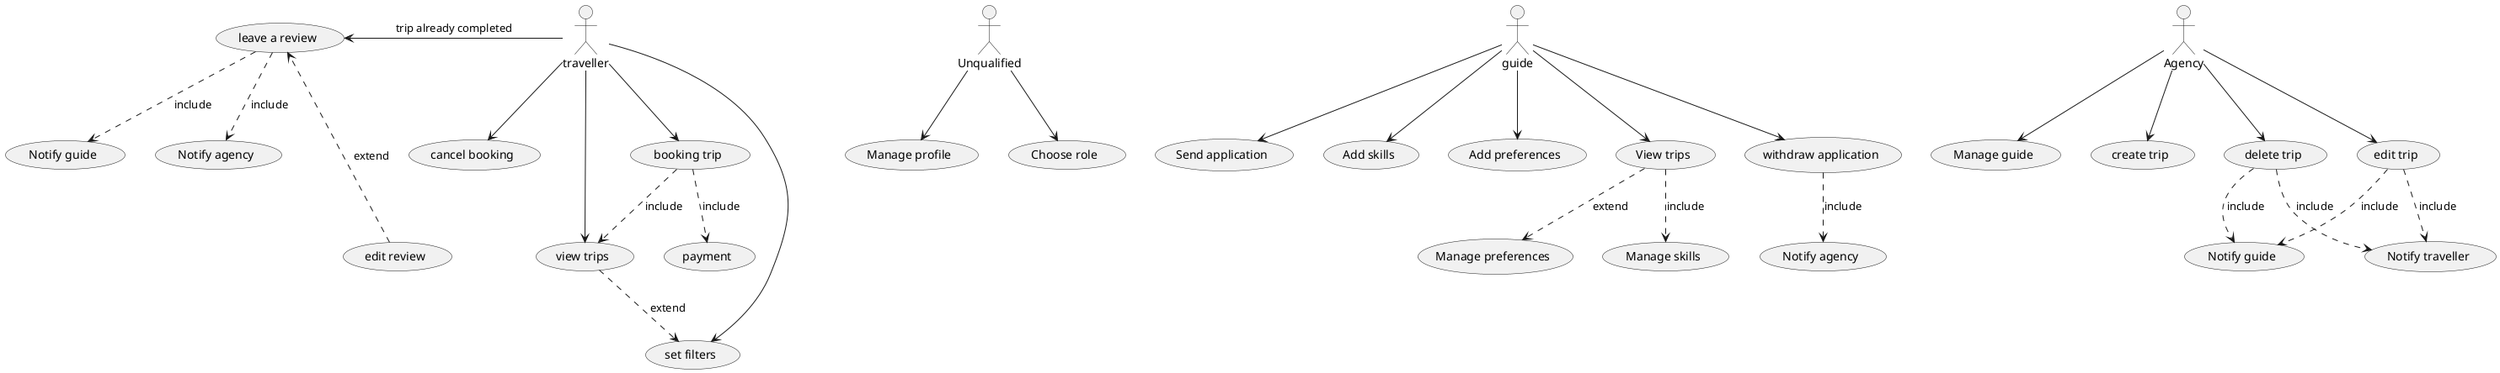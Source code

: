 @startuml
'https://plantuml.com/use-case-diagram

:traveller: as tr
:Unqualified:
:guide: as gu
:Agency: as ag

:Unqualified: --> (Manage profile)
:Unqualified: --> (Choose role)

tr --> (cancel booking)
tr --> (view trips)
tr --> (booking trip)
tr --> (set filters)
tr -left-> (leave a review) : trip already completed

(view trips) ..>(set filters) : extend
(booking trip) ..> (view trips) : include
(booking trip) ..> (payment) : include

(edit review) ..> (leave a review) : extend
(cancel booking) -[hidden]-> (edit review)
(Notify guide) as ngt
(Notify agency) as nat
(leave a review) ..> ngt : include
(leave a review) ..> nat : include

gu --> (Send application)
gu --> (Add skills)
gu --> (Add preferences)
gu --> (View trips)
gu --> (withdraw application)

(View trips) ..> (Manage preferences) : extend
(View trips) ..> (Manage skills) : include
(withdraw application) ..> (Notify agency) : include

ag --> (Manage guide)
ag --> (create trip)
ag --> (delete trip)
ag --> (edit trip)

(delete trip) ..> (Notify guide) : include
(edit trip) ..> (Notify guide) : include
(delete trip) ..> (Notify traveller) : include
(edit trip) ..> (Notify traveller): include

@enduml